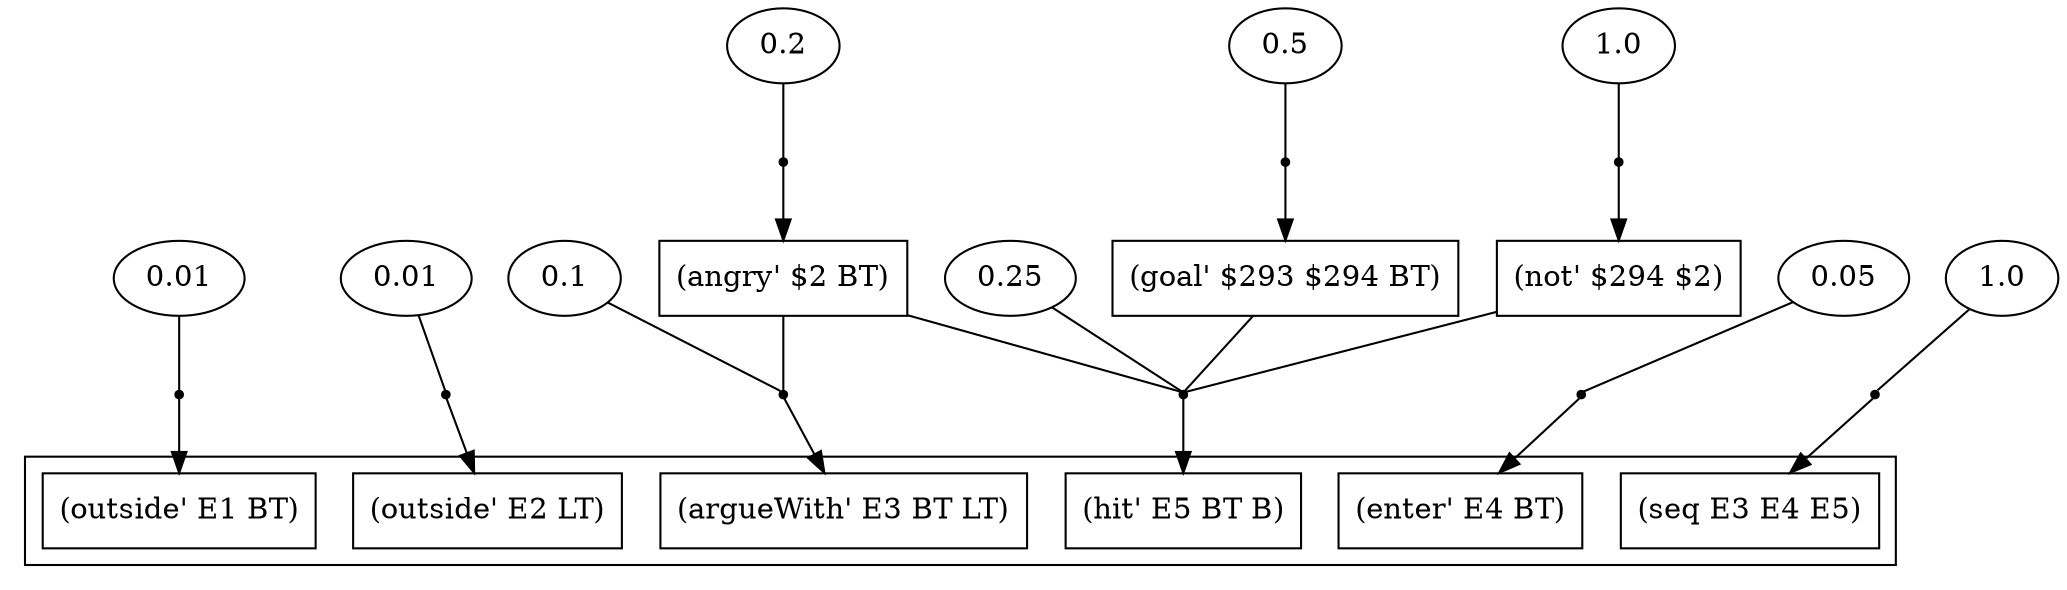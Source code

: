 digraph proof {
 graph [rankdir="TB"]
  e0 [label="0.01"];
  e1 [label="0.01"];
  e2 [label="0.1"];
  e3 [label="0.2"];
  e4 [label="0.05"];
  e5 [label="0.25"];
  e6 [label="0.5"];
  e7 [label="1.0"];
  e8 [label="1.0"];
  i0 [shape=box label="(angry' $2 BT)"];
  i1 [shape=box label="(goal' $293 $294 BT)"];
  i2 [shape=box label="(not' $294 $2)"];
  r0 [shape=point];
  r0 -> o0
  e0 -> r0 [arrowhead=none]
  r1 [shape=point];
  r1 -> o1
  e1 -> r1 [arrowhead=none]
  r2 [shape=point];
  r2 -> o2
  i0 -> r2 [arrowhead=none]
  e2 -> r2 [arrowhead=none]
  r3 [shape=point];
  r3 -> i0
  e3 -> r3 [arrowhead=none]
  r4 [shape=point];
  r4 -> o3
  e4 -> r4 [arrowhead=none]
  r5 [shape=point];
  r5 -> o4
  i0 -> r5 [arrowhead=none]
  i1 -> r5 [arrowhead=none]
  i2 -> r5 [arrowhead=none]
  e5 -> r5 [arrowhead=none]
  r6 [shape=point];
  r6 -> i1
  e6 -> r6 [arrowhead=none]
  r7 [shape=point];
  r7 -> i2
  e7 -> r7 [arrowhead=none]
  r8 [shape=point];
  r8 -> o5
  e8 -> r8 [arrowhead=none]
 subgraph cluster {  o0 [shape=box label="(outside' E1 BT)"];
  o1 [shape=box label="(outside' E2 LT)"];
  o2 [shape=box label="(argueWith' E3 BT LT)"];
  o3 [shape=box label="(enter' E4 BT)"];
  o4 [shape=box label="(hit' E5 BT B)"];
  o5 [shape=box label="(seq E3 E4 E5)"];
 }
}

